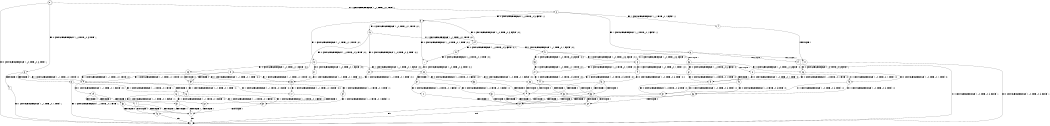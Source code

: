 digraph BCG {
size = "7, 10.5";
center = TRUE;
node [shape = circle];
0 [peripheries = 2];
0 -> 1 [label = "EX !0 !ATOMIC_EXCH_BRANCH (1, +0, TRUE, +0, 3, TRUE) !::"];
0 -> 2 [label = "EX !1 !ATOMIC_EXCH_BRANCH (1, +1, TRUE, +0, 1, TRUE) !::"];
0 -> 3 [label = "EX !0 !ATOMIC_EXCH_BRANCH (1, +0, TRUE, +0, 3, TRUE) !::"];
2 -> 4 [label = "EX !1 !ATOMIC_EXCH_BRANCH (1, +1, TRUE, +0, 1, FALSE) !:1:"];
2 -> 5 [label = "EX !0 !ATOMIC_EXCH_BRANCH (1, +0, TRUE, +0, 3, FALSE) !:1:"];
2 -> 6 [label = "EX !1 !ATOMIC_EXCH_BRANCH (1, +1, TRUE, +0, 1, FALSE) !:1:"];
3 -> 7 [label = "TERMINATE !0"];
3 -> 8 [label = "TERMINATE !0"];
3 -> 9 [label = "EX !1 !ATOMIC_EXCH_BRANCH (1, +1, TRUE, +0, 1, TRUE) !:0:"];
4 -> 10 [label = "TERMINATE !1"];
5 -> 11 [label = "EX !0 !ATOMIC_EXCH_BRANCH (1, +0, TRUE, +0, 1, TRUE) !:0:1:"];
5 -> 12 [label = "EX !1 !ATOMIC_EXCH_BRANCH (1, +1, TRUE, +0, 1, TRUE) !:0:1:"];
5 -> 13 [label = "EX !0 !ATOMIC_EXCH_BRANCH (1, +0, TRUE, +0, 1, TRUE) !:0:1:"];
6 -> 10 [label = "TERMINATE !1"];
6 -> 14 [label = "TERMINATE !1"];
6 -> 15 [label = "EX !0 !ATOMIC_EXCH_BRANCH (1, +0, TRUE, +0, 3, FALSE) !:1:"];
7 -> 1 [label = "EX !1 !ATOMIC_EXCH_BRANCH (1, +1, TRUE, +0, 1, TRUE) !::"];
8 -> 1 [label = "EX !1 !ATOMIC_EXCH_BRANCH (1, +1, TRUE, +0, 1, TRUE) !::"];
8 -> 16 [label = "EX !1 !ATOMIC_EXCH_BRANCH (1, +1, TRUE, +0, 1, TRUE) !::"];
9 -> 17 [label = "EX !1 !ATOMIC_EXCH_BRANCH (1, +1, TRUE, +0, 1, FALSE) !:0:1:"];
9 -> 18 [label = "TERMINATE !0"];
9 -> 19 [label = "EX !1 !ATOMIC_EXCH_BRANCH (1, +1, TRUE, +0, 1, FALSE) !:0:1:"];
10 -> 1 [label = "EX !0 !ATOMIC_EXCH_BRANCH (1, +0, TRUE, +0, 3, FALSE) !::"];
11 -> 20 [label = "EX !0 !ATOMIC_EXCH_BRANCH (1, +0, TRUE, +0, 3, TRUE) !:0:1:"];
12 -> 21 [label = "EX !0 !ATOMIC_EXCH_BRANCH (1, +0, TRUE, +0, 1, FALSE) !:0:1:"];
12 -> 22 [label = "EX !1 !ATOMIC_EXCH_BRANCH (1, +1, TRUE, +0, 1, FALSE) !:0:1:"];
12 -> 23 [label = "EX !0 !ATOMIC_EXCH_BRANCH (1, +0, TRUE, +0, 1, FALSE) !:0:1:"];
13 -> 20 [label = "EX !0 !ATOMIC_EXCH_BRANCH (1, +0, TRUE, +0, 3, TRUE) !:0:1:"];
13 -> 24 [label = "EX !1 !ATOMIC_EXCH_BRANCH (1, +1, TRUE, +0, 1, TRUE) !:0:1:"];
13 -> 25 [label = "EX !0 !ATOMIC_EXCH_BRANCH (1, +0, TRUE, +0, 3, TRUE) !:0:1:"];
14 -> 1 [label = "EX !0 !ATOMIC_EXCH_BRANCH (1, +0, TRUE, +0, 3, FALSE) !::"];
14 -> 26 [label = "EX !0 !ATOMIC_EXCH_BRANCH (1, +0, TRUE, +0, 3, FALSE) !::"];
15 -> 27 [label = "EX !0 !ATOMIC_EXCH_BRANCH (1, +0, TRUE, +0, 1, TRUE) !:0:1:"];
15 -> 28 [label = "TERMINATE !1"];
15 -> 29 [label = "EX !0 !ATOMIC_EXCH_BRANCH (1, +0, TRUE, +0, 1, TRUE) !:0:1:"];
16 -> 30 [label = "EX !1 !ATOMIC_EXCH_BRANCH (1, +1, TRUE, +0, 1, FALSE) !:1:"];
16 -> 31 [label = "EX !1 !ATOMIC_EXCH_BRANCH (1, +1, TRUE, +0, 1, FALSE) !:1:"];
17 -> 32 [label = "TERMINATE !0"];
18 -> 30 [label = "EX !1 !ATOMIC_EXCH_BRANCH (1, +1, TRUE, +0, 1, FALSE) !:1:"];
18 -> 31 [label = "EX !1 !ATOMIC_EXCH_BRANCH (1, +1, TRUE, +0, 1, FALSE) !:1:"];
19 -> 32 [label = "TERMINATE !0"];
19 -> 33 [label = "TERMINATE !1"];
19 -> 34 [label = "TERMINATE !0"];
20 -> 35 [label = "EX !1 !ATOMIC_EXCH_BRANCH (1, +1, TRUE, +0, 1, TRUE) !:0:1:"];
21 -> 35 [label = "EX !1 !ATOMIC_EXCH_BRANCH (1, +1, TRUE, +0, 1, TRUE) !:0:1:"];
22 -> 36 [label = "EX !0 !ATOMIC_EXCH_BRANCH (1, +0, TRUE, +0, 1, FALSE) !:0:1:"];
22 -> 37 [label = "TERMINATE !1"];
22 -> 38 [label = "EX !0 !ATOMIC_EXCH_BRANCH (1, +0, TRUE, +0, 1, FALSE) !:0:1:"];
23 -> 35 [label = "EX !1 !ATOMIC_EXCH_BRANCH (1, +1, TRUE, +0, 1, TRUE) !:0:1:"];
23 -> 39 [label = "TERMINATE !0"];
23 -> 9 [label = "EX !1 !ATOMIC_EXCH_BRANCH (1, +1, TRUE, +0, 1, TRUE) !:0:1:"];
24 -> 40 [label = "EX !0 !ATOMIC_EXCH_BRANCH (1, +0, TRUE, +0, 3, FALSE) !:0:1:"];
24 -> 41 [label = "EX !1 !ATOMIC_EXCH_BRANCH (1, +1, TRUE, +0, 1, FALSE) !:0:1:"];
24 -> 5 [label = "EX !0 !ATOMIC_EXCH_BRANCH (1, +0, TRUE, +0, 3, FALSE) !:0:1:"];
25 -> 35 [label = "EX !1 !ATOMIC_EXCH_BRANCH (1, +1, TRUE, +0, 1, TRUE) !:0:1:"];
25 -> 39 [label = "TERMINATE !0"];
25 -> 9 [label = "EX !1 !ATOMIC_EXCH_BRANCH (1, +1, TRUE, +0, 1, TRUE) !:0:1:"];
26 -> 42 [label = "EX !0 !ATOMIC_EXCH_BRANCH (1, +0, TRUE, +0, 1, TRUE) !:0:"];
26 -> 43 [label = "EX !0 !ATOMIC_EXCH_BRANCH (1, +0, TRUE, +0, 1, TRUE) !:0:"];
27 -> 44 [label = "EX !0 !ATOMIC_EXCH_BRANCH (1, +0, TRUE, +0, 3, TRUE) !:0:1:"];
28 -> 42 [label = "EX !0 !ATOMIC_EXCH_BRANCH (1, +0, TRUE, +0, 1, TRUE) !:0:"];
28 -> 43 [label = "EX !0 !ATOMIC_EXCH_BRANCH (1, +0, TRUE, +0, 1, TRUE) !:0:"];
29 -> 44 [label = "EX !0 !ATOMIC_EXCH_BRANCH (1, +0, TRUE, +0, 3, TRUE) !:0:1:"];
29 -> 45 [label = "TERMINATE !1"];
29 -> 46 [label = "EX !0 !ATOMIC_EXCH_BRANCH (1, +0, TRUE, +0, 3, TRUE) !:0:1:"];
30 -> 47 [label = "TERMINATE !1"];
31 -> 47 [label = "TERMINATE !1"];
31 -> 48 [label = "TERMINATE !1"];
32 -> 47 [label = "TERMINATE !1"];
33 -> 47 [label = "TERMINATE !0"];
33 -> 48 [label = "TERMINATE !0"];
34 -> 47 [label = "TERMINATE !1"];
34 -> 48 [label = "TERMINATE !1"];
35 -> 17 [label = "EX !1 !ATOMIC_EXCH_BRANCH (1, +1, TRUE, +0, 1, FALSE) !:0:1:"];
36 -> 49 [label = "TERMINATE !0"];
37 -> 50 [label = "EX !0 !ATOMIC_EXCH_BRANCH (1, +0, TRUE, +0, 1, FALSE) !:0:"];
37 -> 51 [label = "EX !0 !ATOMIC_EXCH_BRANCH (1, +0, TRUE, +0, 1, FALSE) !:0:"];
38 -> 49 [label = "TERMINATE !0"];
38 -> 52 [label = "TERMINATE !1"];
38 -> 53 [label = "TERMINATE !0"];
39 -> 54 [label = "EX !1 !ATOMIC_EXCH_BRANCH (1, +1, TRUE, +0, 1, TRUE) !:1:"];
39 -> 16 [label = "EX !1 !ATOMIC_EXCH_BRANCH (1, +1, TRUE, +0, 1, TRUE) !:1:"];
40 -> 11 [label = "EX !0 !ATOMIC_EXCH_BRANCH (1, +0, TRUE, +0, 1, TRUE) !:0:1:"];
41 -> 55 [label = "EX !0 !ATOMIC_EXCH_BRANCH (1, +0, TRUE, +0, 3, FALSE) !:0:1:"];
41 -> 56 [label = "TERMINATE !1"];
41 -> 15 [label = "EX !0 !ATOMIC_EXCH_BRANCH (1, +0, TRUE, +0, 3, FALSE) !:0:1:"];
42 -> 57 [label = "EX !0 !ATOMIC_EXCH_BRANCH (1, +0, TRUE, +0, 3, TRUE) !:0:"];
43 -> 57 [label = "EX !0 !ATOMIC_EXCH_BRANCH (1, +0, TRUE, +0, 3, TRUE) !:0:"];
43 -> 58 [label = "EX !0 !ATOMIC_EXCH_BRANCH (1, +0, TRUE, +0, 3, TRUE) !:0:"];
44 -> 49 [label = "TERMINATE !0"];
45 -> 57 [label = "EX !0 !ATOMIC_EXCH_BRANCH (1, +0, TRUE, +0, 3, TRUE) !:0:"];
45 -> 58 [label = "EX !0 !ATOMIC_EXCH_BRANCH (1, +0, TRUE, +0, 3, TRUE) !:0:"];
46 -> 49 [label = "TERMINATE !0"];
46 -> 52 [label = "TERMINATE !1"];
46 -> 53 [label = "TERMINATE !0"];
47 -> 1 [label = "exit"];
48 -> 1 [label = "exit"];
49 -> 59 [label = "TERMINATE !1"];
50 -> 59 [label = "TERMINATE !0"];
51 -> 59 [label = "TERMINATE !0"];
51 -> 60 [label = "TERMINATE !0"];
52 -> 59 [label = "TERMINATE !0"];
52 -> 60 [label = "TERMINATE !0"];
53 -> 59 [label = "TERMINATE !1"];
53 -> 60 [label = "TERMINATE !1"];
54 -> 30 [label = "EX !1 !ATOMIC_EXCH_BRANCH (1, +1, TRUE, +0, 1, FALSE) !:1:"];
55 -> 27 [label = "EX !0 !ATOMIC_EXCH_BRANCH (1, +0, TRUE, +0, 1, TRUE) !:0:1:"];
56 -> 61 [label = "EX !0 !ATOMIC_EXCH_BRANCH (1, +0, TRUE, +0, 3, FALSE) !:0:"];
56 -> 26 [label = "EX !0 !ATOMIC_EXCH_BRANCH (1, +0, TRUE, +0, 3, FALSE) !:0:"];
57 -> 59 [label = "TERMINATE !0"];
58 -> 59 [label = "TERMINATE !0"];
58 -> 60 [label = "TERMINATE !0"];
59 -> 1 [label = "exit"];
60 -> 1 [label = "exit"];
61 -> 42 [label = "EX !0 !ATOMIC_EXCH_BRANCH (1, +0, TRUE, +0, 1, TRUE) !:0:"];
}

